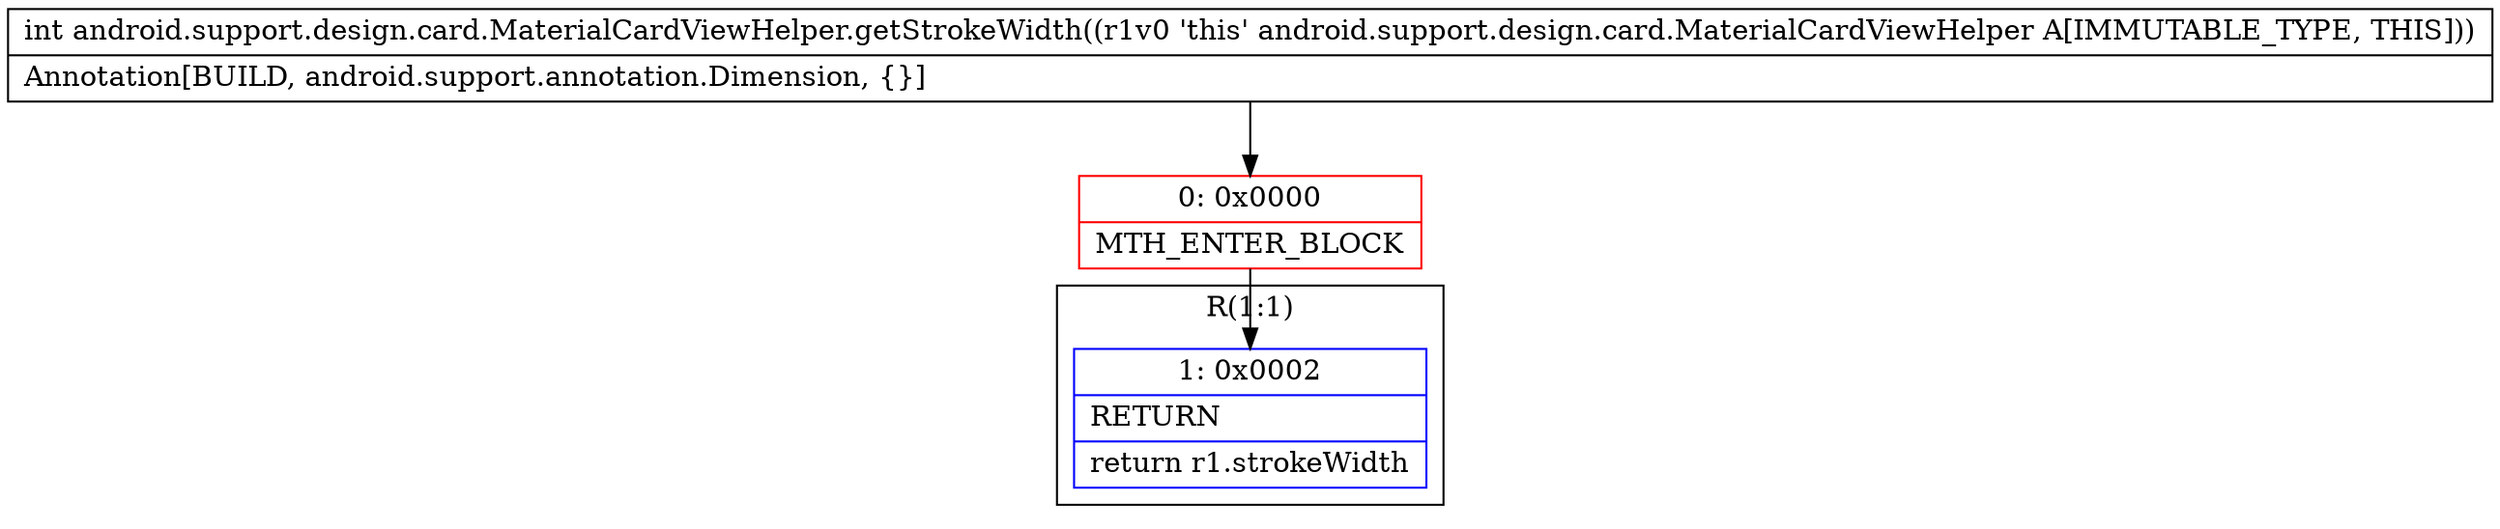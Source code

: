 digraph "CFG forandroid.support.design.card.MaterialCardViewHelper.getStrokeWidth()I" {
subgraph cluster_Region_310862278 {
label = "R(1:1)";
node [shape=record,color=blue];
Node_1 [shape=record,label="{1\:\ 0x0002|RETURN\l|return r1.strokeWidth\l}"];
}
Node_0 [shape=record,color=red,label="{0\:\ 0x0000|MTH_ENTER_BLOCK\l}"];
MethodNode[shape=record,label="{int android.support.design.card.MaterialCardViewHelper.getStrokeWidth((r1v0 'this' android.support.design.card.MaterialCardViewHelper A[IMMUTABLE_TYPE, THIS]))  | Annotation[BUILD, android.support.annotation.Dimension, \{\}]\l}"];
MethodNode -> Node_0;
Node_0 -> Node_1;
}

